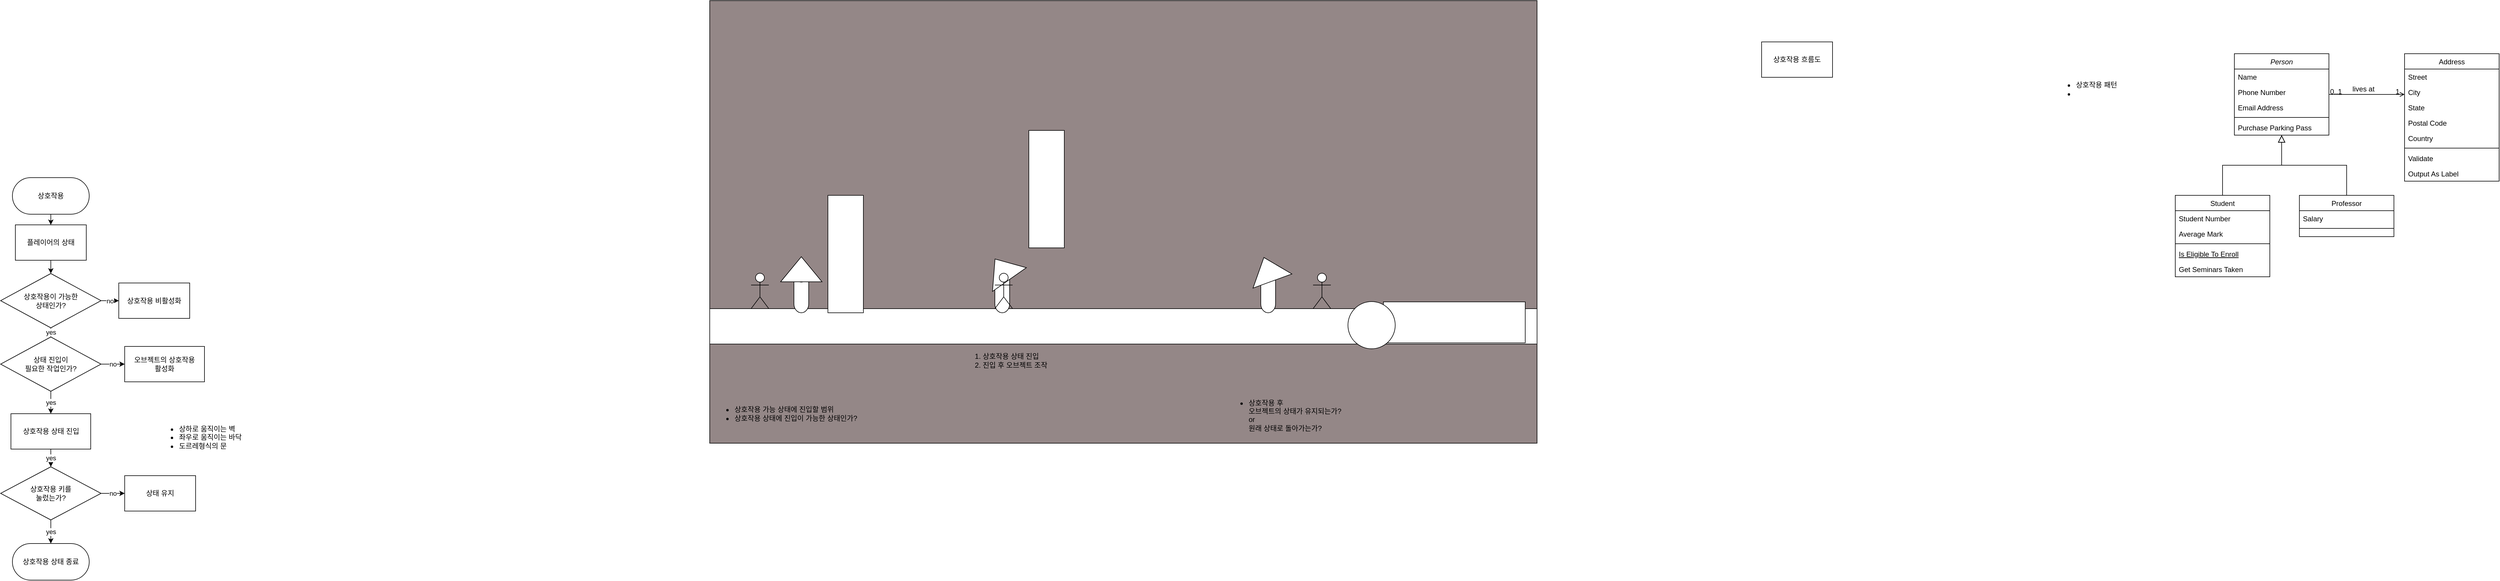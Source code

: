 <mxfile version="24.7.13">
  <diagram id="C5RBs43oDa-KdzZeNtuy" name="Page-1">
    <mxGraphModel dx="4919" dy="486" grid="1" gridSize="10" guides="1" tooltips="1" connect="1" arrows="1" fold="1" page="1" pageScale="1" pageWidth="827" pageHeight="1169" math="0" shadow="0">
      <root>
        <mxCell id="WIyWlLk6GJQsqaUBKTNV-0" />
        <mxCell id="WIyWlLk6GJQsqaUBKTNV-1" parent="WIyWlLk6GJQsqaUBKTNV-0" />
        <mxCell id="gmQWbF-xbGZ5uaHnf1Lp-3" value="" style="rounded=0;whiteSpace=wrap;html=1;fillColor=#948787;" vertex="1" parent="WIyWlLk6GJQsqaUBKTNV-1">
          <mxGeometry x="-2360" y="30" width="1400" height="750" as="geometry" />
        </mxCell>
        <mxCell id="zkfFHV4jXpPFQw0GAbJ--0" value="Person" style="swimlane;fontStyle=2;align=center;verticalAlign=top;childLayout=stackLayout;horizontal=1;startSize=26;horizontalStack=0;resizeParent=1;resizeLast=0;collapsible=1;marginBottom=0;rounded=0;shadow=0;strokeWidth=1;" parent="WIyWlLk6GJQsqaUBKTNV-1" vertex="1">
          <mxGeometry x="220" y="120" width="160" height="138" as="geometry">
            <mxRectangle x="230" y="140" width="160" height="26" as="alternateBounds" />
          </mxGeometry>
        </mxCell>
        <mxCell id="zkfFHV4jXpPFQw0GAbJ--1" value="Name" style="text;align=left;verticalAlign=top;spacingLeft=4;spacingRight=4;overflow=hidden;rotatable=0;points=[[0,0.5],[1,0.5]];portConstraint=eastwest;" parent="zkfFHV4jXpPFQw0GAbJ--0" vertex="1">
          <mxGeometry y="26" width="160" height="26" as="geometry" />
        </mxCell>
        <mxCell id="zkfFHV4jXpPFQw0GAbJ--2" value="Phone Number" style="text;align=left;verticalAlign=top;spacingLeft=4;spacingRight=4;overflow=hidden;rotatable=0;points=[[0,0.5],[1,0.5]];portConstraint=eastwest;rounded=0;shadow=0;html=0;" parent="zkfFHV4jXpPFQw0GAbJ--0" vertex="1">
          <mxGeometry y="52" width="160" height="26" as="geometry" />
        </mxCell>
        <mxCell id="zkfFHV4jXpPFQw0GAbJ--3" value="Email Address" style="text;align=left;verticalAlign=top;spacingLeft=4;spacingRight=4;overflow=hidden;rotatable=0;points=[[0,0.5],[1,0.5]];portConstraint=eastwest;rounded=0;shadow=0;html=0;" parent="zkfFHV4jXpPFQw0GAbJ--0" vertex="1">
          <mxGeometry y="78" width="160" height="26" as="geometry" />
        </mxCell>
        <mxCell id="zkfFHV4jXpPFQw0GAbJ--4" value="" style="line;html=1;strokeWidth=1;align=left;verticalAlign=middle;spacingTop=-1;spacingLeft=3;spacingRight=3;rotatable=0;labelPosition=right;points=[];portConstraint=eastwest;" parent="zkfFHV4jXpPFQw0GAbJ--0" vertex="1">
          <mxGeometry y="104" width="160" height="8" as="geometry" />
        </mxCell>
        <mxCell id="zkfFHV4jXpPFQw0GAbJ--5" value="Purchase Parking Pass" style="text;align=left;verticalAlign=top;spacingLeft=4;spacingRight=4;overflow=hidden;rotatable=0;points=[[0,0.5],[1,0.5]];portConstraint=eastwest;" parent="zkfFHV4jXpPFQw0GAbJ--0" vertex="1">
          <mxGeometry y="112" width="160" height="26" as="geometry" />
        </mxCell>
        <mxCell id="zkfFHV4jXpPFQw0GAbJ--6" value="Student" style="swimlane;fontStyle=0;align=center;verticalAlign=top;childLayout=stackLayout;horizontal=1;startSize=26;horizontalStack=0;resizeParent=1;resizeLast=0;collapsible=1;marginBottom=0;rounded=0;shadow=0;strokeWidth=1;" parent="WIyWlLk6GJQsqaUBKTNV-1" vertex="1">
          <mxGeometry x="120" y="360" width="160" height="138" as="geometry">
            <mxRectangle x="130" y="380" width="160" height="26" as="alternateBounds" />
          </mxGeometry>
        </mxCell>
        <mxCell id="zkfFHV4jXpPFQw0GAbJ--7" value="Student Number" style="text;align=left;verticalAlign=top;spacingLeft=4;spacingRight=4;overflow=hidden;rotatable=0;points=[[0,0.5],[1,0.5]];portConstraint=eastwest;" parent="zkfFHV4jXpPFQw0GAbJ--6" vertex="1">
          <mxGeometry y="26" width="160" height="26" as="geometry" />
        </mxCell>
        <mxCell id="zkfFHV4jXpPFQw0GAbJ--8" value="Average Mark" style="text;align=left;verticalAlign=top;spacingLeft=4;spacingRight=4;overflow=hidden;rotatable=0;points=[[0,0.5],[1,0.5]];portConstraint=eastwest;rounded=0;shadow=0;html=0;" parent="zkfFHV4jXpPFQw0GAbJ--6" vertex="1">
          <mxGeometry y="52" width="160" height="26" as="geometry" />
        </mxCell>
        <mxCell id="zkfFHV4jXpPFQw0GAbJ--9" value="" style="line;html=1;strokeWidth=1;align=left;verticalAlign=middle;spacingTop=-1;spacingLeft=3;spacingRight=3;rotatable=0;labelPosition=right;points=[];portConstraint=eastwest;" parent="zkfFHV4jXpPFQw0GAbJ--6" vertex="1">
          <mxGeometry y="78" width="160" height="8" as="geometry" />
        </mxCell>
        <mxCell id="zkfFHV4jXpPFQw0GAbJ--10" value="Is Eligible To Enroll" style="text;align=left;verticalAlign=top;spacingLeft=4;spacingRight=4;overflow=hidden;rotatable=0;points=[[0,0.5],[1,0.5]];portConstraint=eastwest;fontStyle=4" parent="zkfFHV4jXpPFQw0GAbJ--6" vertex="1">
          <mxGeometry y="86" width="160" height="26" as="geometry" />
        </mxCell>
        <mxCell id="zkfFHV4jXpPFQw0GAbJ--11" value="Get Seminars Taken" style="text;align=left;verticalAlign=top;spacingLeft=4;spacingRight=4;overflow=hidden;rotatable=0;points=[[0,0.5],[1,0.5]];portConstraint=eastwest;" parent="zkfFHV4jXpPFQw0GAbJ--6" vertex="1">
          <mxGeometry y="112" width="160" height="26" as="geometry" />
        </mxCell>
        <mxCell id="zkfFHV4jXpPFQw0GAbJ--12" value="" style="endArrow=block;endSize=10;endFill=0;shadow=0;strokeWidth=1;rounded=0;curved=0;edgeStyle=elbowEdgeStyle;elbow=vertical;" parent="WIyWlLk6GJQsqaUBKTNV-1" source="zkfFHV4jXpPFQw0GAbJ--6" target="zkfFHV4jXpPFQw0GAbJ--0" edge="1">
          <mxGeometry width="160" relative="1" as="geometry">
            <mxPoint x="200" y="203" as="sourcePoint" />
            <mxPoint x="200" y="203" as="targetPoint" />
          </mxGeometry>
        </mxCell>
        <mxCell id="zkfFHV4jXpPFQw0GAbJ--13" value="Professor" style="swimlane;fontStyle=0;align=center;verticalAlign=top;childLayout=stackLayout;horizontal=1;startSize=26;horizontalStack=0;resizeParent=1;resizeLast=0;collapsible=1;marginBottom=0;rounded=0;shadow=0;strokeWidth=1;" parent="WIyWlLk6GJQsqaUBKTNV-1" vertex="1">
          <mxGeometry x="330" y="360" width="160" height="70" as="geometry">
            <mxRectangle x="340" y="380" width="170" height="26" as="alternateBounds" />
          </mxGeometry>
        </mxCell>
        <mxCell id="zkfFHV4jXpPFQw0GAbJ--14" value="Salary" style="text;align=left;verticalAlign=top;spacingLeft=4;spacingRight=4;overflow=hidden;rotatable=0;points=[[0,0.5],[1,0.5]];portConstraint=eastwest;" parent="zkfFHV4jXpPFQw0GAbJ--13" vertex="1">
          <mxGeometry y="26" width="160" height="26" as="geometry" />
        </mxCell>
        <mxCell id="zkfFHV4jXpPFQw0GAbJ--15" value="" style="line;html=1;strokeWidth=1;align=left;verticalAlign=middle;spacingTop=-1;spacingLeft=3;spacingRight=3;rotatable=0;labelPosition=right;points=[];portConstraint=eastwest;" parent="zkfFHV4jXpPFQw0GAbJ--13" vertex="1">
          <mxGeometry y="52" width="160" height="8" as="geometry" />
        </mxCell>
        <mxCell id="zkfFHV4jXpPFQw0GAbJ--16" value="" style="endArrow=block;endSize=10;endFill=0;shadow=0;strokeWidth=1;rounded=0;curved=0;edgeStyle=elbowEdgeStyle;elbow=vertical;" parent="WIyWlLk6GJQsqaUBKTNV-1" source="zkfFHV4jXpPFQw0GAbJ--13" target="zkfFHV4jXpPFQw0GAbJ--0" edge="1">
          <mxGeometry width="160" relative="1" as="geometry">
            <mxPoint x="210" y="373" as="sourcePoint" />
            <mxPoint x="310" y="271" as="targetPoint" />
          </mxGeometry>
        </mxCell>
        <mxCell id="zkfFHV4jXpPFQw0GAbJ--17" value="Address" style="swimlane;fontStyle=0;align=center;verticalAlign=top;childLayout=stackLayout;horizontal=1;startSize=26;horizontalStack=0;resizeParent=1;resizeLast=0;collapsible=1;marginBottom=0;rounded=0;shadow=0;strokeWidth=1;" parent="WIyWlLk6GJQsqaUBKTNV-1" vertex="1">
          <mxGeometry x="508" y="120" width="160" height="216" as="geometry">
            <mxRectangle x="550" y="140" width="160" height="26" as="alternateBounds" />
          </mxGeometry>
        </mxCell>
        <mxCell id="zkfFHV4jXpPFQw0GAbJ--18" value="Street" style="text;align=left;verticalAlign=top;spacingLeft=4;spacingRight=4;overflow=hidden;rotatable=0;points=[[0,0.5],[1,0.5]];portConstraint=eastwest;" parent="zkfFHV4jXpPFQw0GAbJ--17" vertex="1">
          <mxGeometry y="26" width="160" height="26" as="geometry" />
        </mxCell>
        <mxCell id="zkfFHV4jXpPFQw0GAbJ--19" value="City" style="text;align=left;verticalAlign=top;spacingLeft=4;spacingRight=4;overflow=hidden;rotatable=0;points=[[0,0.5],[1,0.5]];portConstraint=eastwest;rounded=0;shadow=0;html=0;" parent="zkfFHV4jXpPFQw0GAbJ--17" vertex="1">
          <mxGeometry y="52" width="160" height="26" as="geometry" />
        </mxCell>
        <mxCell id="zkfFHV4jXpPFQw0GAbJ--20" value="State" style="text;align=left;verticalAlign=top;spacingLeft=4;spacingRight=4;overflow=hidden;rotatable=0;points=[[0,0.5],[1,0.5]];portConstraint=eastwest;rounded=0;shadow=0;html=0;" parent="zkfFHV4jXpPFQw0GAbJ--17" vertex="1">
          <mxGeometry y="78" width="160" height="26" as="geometry" />
        </mxCell>
        <mxCell id="zkfFHV4jXpPFQw0GAbJ--21" value="Postal Code" style="text;align=left;verticalAlign=top;spacingLeft=4;spacingRight=4;overflow=hidden;rotatable=0;points=[[0,0.5],[1,0.5]];portConstraint=eastwest;rounded=0;shadow=0;html=0;" parent="zkfFHV4jXpPFQw0GAbJ--17" vertex="1">
          <mxGeometry y="104" width="160" height="26" as="geometry" />
        </mxCell>
        <mxCell id="zkfFHV4jXpPFQw0GAbJ--22" value="Country" style="text;align=left;verticalAlign=top;spacingLeft=4;spacingRight=4;overflow=hidden;rotatable=0;points=[[0,0.5],[1,0.5]];portConstraint=eastwest;rounded=0;shadow=0;html=0;" parent="zkfFHV4jXpPFQw0GAbJ--17" vertex="1">
          <mxGeometry y="130" width="160" height="26" as="geometry" />
        </mxCell>
        <mxCell id="zkfFHV4jXpPFQw0GAbJ--23" value="" style="line;html=1;strokeWidth=1;align=left;verticalAlign=middle;spacingTop=-1;spacingLeft=3;spacingRight=3;rotatable=0;labelPosition=right;points=[];portConstraint=eastwest;" parent="zkfFHV4jXpPFQw0GAbJ--17" vertex="1">
          <mxGeometry y="156" width="160" height="8" as="geometry" />
        </mxCell>
        <mxCell id="zkfFHV4jXpPFQw0GAbJ--24" value="Validate" style="text;align=left;verticalAlign=top;spacingLeft=4;spacingRight=4;overflow=hidden;rotatable=0;points=[[0,0.5],[1,0.5]];portConstraint=eastwest;" parent="zkfFHV4jXpPFQw0GAbJ--17" vertex="1">
          <mxGeometry y="164" width="160" height="26" as="geometry" />
        </mxCell>
        <mxCell id="zkfFHV4jXpPFQw0GAbJ--25" value="Output As Label" style="text;align=left;verticalAlign=top;spacingLeft=4;spacingRight=4;overflow=hidden;rotatable=0;points=[[0,0.5],[1,0.5]];portConstraint=eastwest;" parent="zkfFHV4jXpPFQw0GAbJ--17" vertex="1">
          <mxGeometry y="190" width="160" height="26" as="geometry" />
        </mxCell>
        <mxCell id="zkfFHV4jXpPFQw0GAbJ--26" value="" style="endArrow=open;shadow=0;strokeWidth=1;rounded=0;curved=0;endFill=1;edgeStyle=elbowEdgeStyle;elbow=vertical;" parent="WIyWlLk6GJQsqaUBKTNV-1" source="zkfFHV4jXpPFQw0GAbJ--0" target="zkfFHV4jXpPFQw0GAbJ--17" edge="1">
          <mxGeometry x="0.5" y="41" relative="1" as="geometry">
            <mxPoint x="380" y="192" as="sourcePoint" />
            <mxPoint x="540" y="192" as="targetPoint" />
            <mxPoint x="-40" y="32" as="offset" />
          </mxGeometry>
        </mxCell>
        <mxCell id="zkfFHV4jXpPFQw0GAbJ--27" value="0..1" style="resizable=0;align=left;verticalAlign=bottom;labelBackgroundColor=none;fontSize=12;" parent="zkfFHV4jXpPFQw0GAbJ--26" connectable="0" vertex="1">
          <mxGeometry x="-1" relative="1" as="geometry">
            <mxPoint y="4" as="offset" />
          </mxGeometry>
        </mxCell>
        <mxCell id="zkfFHV4jXpPFQw0GAbJ--28" value="1" style="resizable=0;align=right;verticalAlign=bottom;labelBackgroundColor=none;fontSize=12;" parent="zkfFHV4jXpPFQw0GAbJ--26" connectable="0" vertex="1">
          <mxGeometry x="1" relative="1" as="geometry">
            <mxPoint x="-7" y="4" as="offset" />
          </mxGeometry>
        </mxCell>
        <mxCell id="zkfFHV4jXpPFQw0GAbJ--29" value="lives at" style="text;html=1;resizable=0;points=[];;align=center;verticalAlign=middle;labelBackgroundColor=none;rounded=0;shadow=0;strokeWidth=1;fontSize=12;" parent="zkfFHV4jXpPFQw0GAbJ--26" vertex="1" connectable="0">
          <mxGeometry x="0.5" y="49" relative="1" as="geometry">
            <mxPoint x="-38" y="40" as="offset" />
          </mxGeometry>
        </mxCell>
        <mxCell id="gmQWbF-xbGZ5uaHnf1Lp-0" value="&lt;ul&gt;&lt;li&gt;상호작용 패턴&lt;/li&gt;&lt;li&gt;&lt;br&gt;&lt;/li&gt;&lt;/ul&gt;" style="text;strokeColor=none;fillColor=none;html=1;whiteSpace=wrap;verticalAlign=middle;overflow=hidden;" vertex="1" parent="WIyWlLk6GJQsqaUBKTNV-1">
          <mxGeometry x="-90" y="140" width="300" height="80" as="geometry" />
        </mxCell>
        <mxCell id="gmQWbF-xbGZ5uaHnf1Lp-1" value="상호작용 흐름도" style="rounded=0;whiteSpace=wrap;html=1;" vertex="1" parent="WIyWlLk6GJQsqaUBKTNV-1">
          <mxGeometry x="-580" y="100" width="120" height="60" as="geometry" />
        </mxCell>
        <mxCell id="gmQWbF-xbGZ5uaHnf1Lp-4" value="" style="rounded=0;whiteSpace=wrap;html=1;" vertex="1" parent="WIyWlLk6GJQsqaUBKTNV-1">
          <mxGeometry x="-2360" y="552" width="1400" height="60" as="geometry" />
        </mxCell>
        <mxCell id="gmQWbF-xbGZ5uaHnf1Lp-10" value="" style="group" vertex="1" connectable="0" parent="WIyWlLk6GJQsqaUBKTNV-1">
          <mxGeometry x="-2290" y="360" width="190" height="199" as="geometry" />
        </mxCell>
        <mxCell id="gmQWbF-xbGZ5uaHnf1Lp-2" value="" style="rounded=0;whiteSpace=wrap;html=1;" vertex="1" parent="gmQWbF-xbGZ5uaHnf1Lp-10">
          <mxGeometry x="130" width="60" height="199" as="geometry" />
        </mxCell>
        <mxCell id="gmQWbF-xbGZ5uaHnf1Lp-5" value="" style="shape=umlActor;verticalLabelPosition=bottom;verticalAlign=top;html=1;outlineConnect=0;" vertex="1" parent="gmQWbF-xbGZ5uaHnf1Lp-10">
          <mxGeometry y="132" width="30" height="60" as="geometry" />
        </mxCell>
        <mxCell id="gmQWbF-xbGZ5uaHnf1Lp-9" value="" style="group" vertex="1" connectable="0" parent="gmQWbF-xbGZ5uaHnf1Lp-10">
          <mxGeometry x="50" y="104" width="70" height="95" as="geometry" />
        </mxCell>
        <mxCell id="gmQWbF-xbGZ5uaHnf1Lp-8" value="" style="shape=cylinder3;whiteSpace=wrap;html=1;boundedLbl=1;backgroundOutline=1;size=15;" vertex="1" parent="gmQWbF-xbGZ5uaHnf1Lp-9">
          <mxGeometry x="22.5" y="13" width="25" height="82" as="geometry" />
        </mxCell>
        <mxCell id="gmQWbF-xbGZ5uaHnf1Lp-6" value="" style="triangle;whiteSpace=wrap;html=1;rotation=-90;" vertex="1" parent="gmQWbF-xbGZ5uaHnf1Lp-9">
          <mxGeometry x="13.75" y="-13.75" width="42.5" height="70" as="geometry" />
        </mxCell>
        <mxCell id="gmQWbF-xbGZ5uaHnf1Lp-11" value="" style="group" vertex="1" connectable="0" parent="WIyWlLk6GJQsqaUBKTNV-1">
          <mxGeometry x="-1950" y="360" width="190" height="199" as="geometry" />
        </mxCell>
        <mxCell id="gmQWbF-xbGZ5uaHnf1Lp-14" value="" style="group" vertex="1" connectable="0" parent="gmQWbF-xbGZ5uaHnf1Lp-11">
          <mxGeometry x="50" y="104" width="70" height="95" as="geometry" />
        </mxCell>
        <mxCell id="gmQWbF-xbGZ5uaHnf1Lp-15" value="" style="shape=cylinder3;whiteSpace=wrap;html=1;boundedLbl=1;backgroundOutline=1;size=15;" vertex="1" parent="gmQWbF-xbGZ5uaHnf1Lp-14">
          <mxGeometry x="22.5" y="13" width="25" height="82" as="geometry" />
        </mxCell>
        <mxCell id="gmQWbF-xbGZ5uaHnf1Lp-16" value="" style="triangle;whiteSpace=wrap;html=1;rotation=-125;" vertex="1" parent="gmQWbF-xbGZ5uaHnf1Lp-14">
          <mxGeometry x="13.75" y="-13.75" width="42.5" height="70" as="geometry" />
        </mxCell>
        <mxCell id="gmQWbF-xbGZ5uaHnf1Lp-13" value="" style="shape=umlActor;verticalLabelPosition=bottom;verticalAlign=top;html=1;outlineConnect=0;" vertex="1" parent="gmQWbF-xbGZ5uaHnf1Lp-14">
          <mxGeometry x="22.5" y="28" width="30" height="60" as="geometry" />
        </mxCell>
        <mxCell id="gmQWbF-xbGZ5uaHnf1Lp-12" value="" style="rounded=0;whiteSpace=wrap;html=1;" vertex="1" parent="WIyWlLk6GJQsqaUBKTNV-1">
          <mxGeometry x="-1820" y="250" width="60" height="199" as="geometry" />
        </mxCell>
        <mxCell id="gmQWbF-xbGZ5uaHnf1Lp-17" value="" style="group" vertex="1" connectable="0" parent="WIyWlLk6GJQsqaUBKTNV-1">
          <mxGeometry x="-1500" y="360" width="200" height="199" as="geometry" />
        </mxCell>
        <mxCell id="gmQWbF-xbGZ5uaHnf1Lp-19" value="" style="shape=umlActor;verticalLabelPosition=bottom;verticalAlign=top;html=1;outlineConnect=0;" vertex="1" parent="gmQWbF-xbGZ5uaHnf1Lp-17">
          <mxGeometry x="161" y="132" width="30" height="60" as="geometry" />
        </mxCell>
        <mxCell id="gmQWbF-xbGZ5uaHnf1Lp-20" value="" style="group" vertex="1" connectable="0" parent="gmQWbF-xbGZ5uaHnf1Lp-17">
          <mxGeometry x="50" y="104" width="70" height="95" as="geometry" />
        </mxCell>
        <mxCell id="gmQWbF-xbGZ5uaHnf1Lp-21" value="" style="shape=cylinder3;whiteSpace=wrap;html=1;boundedLbl=1;backgroundOutline=1;size=15;" vertex="1" parent="gmQWbF-xbGZ5uaHnf1Lp-20">
          <mxGeometry x="22.5" y="13" width="25" height="82" as="geometry" />
        </mxCell>
        <mxCell id="gmQWbF-xbGZ5uaHnf1Lp-22" value="" style="triangle;whiteSpace=wrap;html=1;rotation=-110;" vertex="1" parent="gmQWbF-xbGZ5uaHnf1Lp-20">
          <mxGeometry x="13.75" y="-13.75" width="42.5" height="70" as="geometry" />
        </mxCell>
        <mxCell id="gmQWbF-xbGZ5uaHnf1Lp-18" value="" style="rounded=0;whiteSpace=wrap;html=1;" vertex="1" parent="WIyWlLk6GJQsqaUBKTNV-1">
          <mxGeometry x="-1220" y="540.5" width="240" height="69.5" as="geometry" />
        </mxCell>
        <mxCell id="gmQWbF-xbGZ5uaHnf1Lp-32" value="&lt;ol&gt;&lt;li&gt;상호작용 상태 진입&lt;/li&gt;&lt;li&gt;진입 후 오브젝트 조작&lt;/li&gt;&lt;/ol&gt;" style="text;strokeColor=none;fillColor=none;html=1;whiteSpace=wrap;verticalAlign=middle;overflow=hidden;" vertex="1" parent="WIyWlLk6GJQsqaUBKTNV-1">
          <mxGeometry x="-1940" y="600" width="170" height="80" as="geometry" />
        </mxCell>
        <mxCell id="gmQWbF-xbGZ5uaHnf1Lp-33" value="&lt;ul&gt;&lt;li&gt;상호작용 가능 상태에 진입할 범위&lt;/li&gt;&lt;li&gt;상호작용 상태에 진입이 가능한 상태인가?&lt;/li&gt;&lt;/ul&gt;" style="text;strokeColor=none;fillColor=none;html=1;whiteSpace=wrap;verticalAlign=middle;overflow=hidden;" vertex="1" parent="WIyWlLk6GJQsqaUBKTNV-1">
          <mxGeometry x="-2360" y="690" width="300" height="80" as="geometry" />
        </mxCell>
        <mxCell id="gmQWbF-xbGZ5uaHnf1Lp-34" value="&lt;ul&gt;&lt;li&gt;상호작용 후&lt;br&gt;오브젝트의 상태가 유지되는가?&lt;br&gt;or&lt;br&gt;원래 상태로 돌아가는가?&lt;/li&gt;&lt;/ul&gt;" style="text;strokeColor=none;fillColor=none;html=1;whiteSpace=wrap;verticalAlign=middle;overflow=hidden;" vertex="1" parent="WIyWlLk6GJQsqaUBKTNV-1">
          <mxGeometry x="-1490" y="690" width="300" height="80" as="geometry" />
        </mxCell>
        <mxCell id="gmQWbF-xbGZ5uaHnf1Lp-62" style="edgeStyle=orthogonalEdgeStyle;rounded=0;orthogonalLoop=1;jettySize=auto;html=1;" edge="1" parent="WIyWlLk6GJQsqaUBKTNV-1" source="gmQWbF-xbGZ5uaHnf1Lp-37" target="gmQWbF-xbGZ5uaHnf1Lp-39">
          <mxGeometry relative="1" as="geometry" />
        </mxCell>
        <mxCell id="gmQWbF-xbGZ5uaHnf1Lp-37" value="상호작용" style="rounded=1;whiteSpace=wrap;html=1;arcSize=50;" vertex="1" parent="WIyWlLk6GJQsqaUBKTNV-1">
          <mxGeometry x="-3540" y="330" width="130" height="62" as="geometry" />
        </mxCell>
        <mxCell id="gmQWbF-xbGZ5uaHnf1Lp-59" value="yes" style="edgeStyle=orthogonalEdgeStyle;rounded=0;orthogonalLoop=1;jettySize=auto;html=1;entryX=0.5;entryY=0;entryDx=0;entryDy=0;" edge="1" parent="WIyWlLk6GJQsqaUBKTNV-1" source="gmQWbF-xbGZ5uaHnf1Lp-38" target="gmQWbF-xbGZ5uaHnf1Lp-42">
          <mxGeometry relative="1" as="geometry" />
        </mxCell>
        <mxCell id="gmQWbF-xbGZ5uaHnf1Lp-60" value="no" style="edgeStyle=orthogonalEdgeStyle;rounded=0;orthogonalLoop=1;jettySize=auto;html=1;" edge="1" parent="WIyWlLk6GJQsqaUBKTNV-1" source="gmQWbF-xbGZ5uaHnf1Lp-38" target="gmQWbF-xbGZ5uaHnf1Lp-40">
          <mxGeometry relative="1" as="geometry" />
        </mxCell>
        <mxCell id="gmQWbF-xbGZ5uaHnf1Lp-38" value="상호작용이 가능한&lt;br&gt;상태인가?" style="rhombus;whiteSpace=wrap;html=1;" vertex="1" parent="WIyWlLk6GJQsqaUBKTNV-1">
          <mxGeometry x="-3560" y="492.5" width="170" height="92" as="geometry" />
        </mxCell>
        <mxCell id="gmQWbF-xbGZ5uaHnf1Lp-61" style="edgeStyle=orthogonalEdgeStyle;rounded=0;orthogonalLoop=1;jettySize=auto;html=1;entryX=0.5;entryY=0;entryDx=0;entryDy=0;" edge="1" parent="WIyWlLk6GJQsqaUBKTNV-1" source="gmQWbF-xbGZ5uaHnf1Lp-39" target="gmQWbF-xbGZ5uaHnf1Lp-38">
          <mxGeometry relative="1" as="geometry" />
        </mxCell>
        <mxCell id="gmQWbF-xbGZ5uaHnf1Lp-39" value="플레이어의 상태" style="rounded=0;whiteSpace=wrap;html=1;" vertex="1" parent="WIyWlLk6GJQsqaUBKTNV-1">
          <mxGeometry x="-3535" y="410" width="120" height="60" as="geometry" />
        </mxCell>
        <mxCell id="gmQWbF-xbGZ5uaHnf1Lp-40" value="상호작용 비활성화" style="rounded=0;whiteSpace=wrap;html=1;" vertex="1" parent="WIyWlLk6GJQsqaUBKTNV-1">
          <mxGeometry x="-3360" y="508.5" width="120" height="60" as="geometry" />
        </mxCell>
        <mxCell id="gmQWbF-xbGZ5uaHnf1Lp-56" value="yes" style="edgeStyle=orthogonalEdgeStyle;rounded=0;orthogonalLoop=1;jettySize=auto;html=1;entryX=0.5;entryY=0;entryDx=0;entryDy=0;" edge="1" parent="WIyWlLk6GJQsqaUBKTNV-1" source="gmQWbF-xbGZ5uaHnf1Lp-41" target="gmQWbF-xbGZ5uaHnf1Lp-45">
          <mxGeometry relative="1" as="geometry" />
        </mxCell>
        <mxCell id="gmQWbF-xbGZ5uaHnf1Lp-41" value="상호작용 상태 진입" style="rounded=0;whiteSpace=wrap;html=1;" vertex="1" parent="WIyWlLk6GJQsqaUBKTNV-1">
          <mxGeometry x="-3542.5" y="730" width="135" height="60" as="geometry" />
        </mxCell>
        <mxCell id="gmQWbF-xbGZ5uaHnf1Lp-57" value="yes" style="edgeStyle=orthogonalEdgeStyle;rounded=0;orthogonalLoop=1;jettySize=auto;html=1;" edge="1" parent="WIyWlLk6GJQsqaUBKTNV-1" source="gmQWbF-xbGZ5uaHnf1Lp-42" target="gmQWbF-xbGZ5uaHnf1Lp-41">
          <mxGeometry relative="1" as="geometry" />
        </mxCell>
        <mxCell id="gmQWbF-xbGZ5uaHnf1Lp-58" value="no" style="edgeStyle=orthogonalEdgeStyle;rounded=0;orthogonalLoop=1;jettySize=auto;html=1;" edge="1" parent="WIyWlLk6GJQsqaUBKTNV-1" source="gmQWbF-xbGZ5uaHnf1Lp-42" target="gmQWbF-xbGZ5uaHnf1Lp-43">
          <mxGeometry relative="1" as="geometry" />
        </mxCell>
        <mxCell id="gmQWbF-xbGZ5uaHnf1Lp-42" value="상태 진입이&lt;br&gt;필요한 작업인가?" style="rhombus;whiteSpace=wrap;html=1;" vertex="1" parent="WIyWlLk6GJQsqaUBKTNV-1">
          <mxGeometry x="-3560" y="600" width="170" height="92" as="geometry" />
        </mxCell>
        <mxCell id="gmQWbF-xbGZ5uaHnf1Lp-43" value="오브젝트의 상호작용&lt;br&gt;활성화" style="rounded=0;whiteSpace=wrap;html=1;" vertex="1" parent="WIyWlLk6GJQsqaUBKTNV-1">
          <mxGeometry x="-3350" y="616" width="135" height="60" as="geometry" />
        </mxCell>
        <mxCell id="gmQWbF-xbGZ5uaHnf1Lp-54" value="yes" style="edgeStyle=orthogonalEdgeStyle;rounded=0;orthogonalLoop=1;jettySize=auto;html=1;" edge="1" parent="WIyWlLk6GJQsqaUBKTNV-1" source="gmQWbF-xbGZ5uaHnf1Lp-45" target="gmQWbF-xbGZ5uaHnf1Lp-49">
          <mxGeometry relative="1" as="geometry" />
        </mxCell>
        <mxCell id="gmQWbF-xbGZ5uaHnf1Lp-55" value="no" style="edgeStyle=orthogonalEdgeStyle;rounded=0;orthogonalLoop=1;jettySize=auto;html=1;entryX=0;entryY=0.5;entryDx=0;entryDy=0;" edge="1" parent="WIyWlLk6GJQsqaUBKTNV-1" source="gmQWbF-xbGZ5uaHnf1Lp-45" target="gmQWbF-xbGZ5uaHnf1Lp-46">
          <mxGeometry relative="1" as="geometry" />
        </mxCell>
        <mxCell id="gmQWbF-xbGZ5uaHnf1Lp-45" value="상호작용 키를&lt;br&gt;눌렀는가?" style="rhombus;whiteSpace=wrap;html=1;" vertex="1" parent="WIyWlLk6GJQsqaUBKTNV-1">
          <mxGeometry x="-3560" y="820" width="170" height="90" as="geometry" />
        </mxCell>
        <mxCell id="gmQWbF-xbGZ5uaHnf1Lp-46" value="상태 유지" style="rounded=0;whiteSpace=wrap;html=1;" vertex="1" parent="WIyWlLk6GJQsqaUBKTNV-1">
          <mxGeometry x="-3350" y="835" width="120" height="60" as="geometry" />
        </mxCell>
        <mxCell id="gmQWbF-xbGZ5uaHnf1Lp-49" value="상호작용 상태 종료" style="rounded=1;whiteSpace=wrap;html=1;arcSize=50;" vertex="1" parent="WIyWlLk6GJQsqaUBKTNV-1">
          <mxGeometry x="-3540" y="950" width="130" height="62" as="geometry" />
        </mxCell>
        <mxCell id="gmQWbF-xbGZ5uaHnf1Lp-50" value="" style="ellipse;whiteSpace=wrap;html=1;aspect=fixed;" vertex="1" parent="WIyWlLk6GJQsqaUBKTNV-1">
          <mxGeometry x="-1280" y="540" width="80" height="80" as="geometry" />
        </mxCell>
        <mxCell id="gmQWbF-xbGZ5uaHnf1Lp-51" value="&lt;ul&gt;&lt;li&gt;상하로 움직이는 벽&lt;/li&gt;&lt;li&gt;좌우로 움직이는 바닥&lt;/li&gt;&lt;li&gt;도르레형식의 문&lt;/li&gt;&lt;/ul&gt;" style="text;strokeColor=none;fillColor=none;html=1;whiteSpace=wrap;verticalAlign=middle;overflow=hidden;" vertex="1" parent="WIyWlLk6GJQsqaUBKTNV-1">
          <mxGeometry x="-3300" y="730" width="300" height="80" as="geometry" />
        </mxCell>
      </root>
    </mxGraphModel>
  </diagram>
</mxfile>
